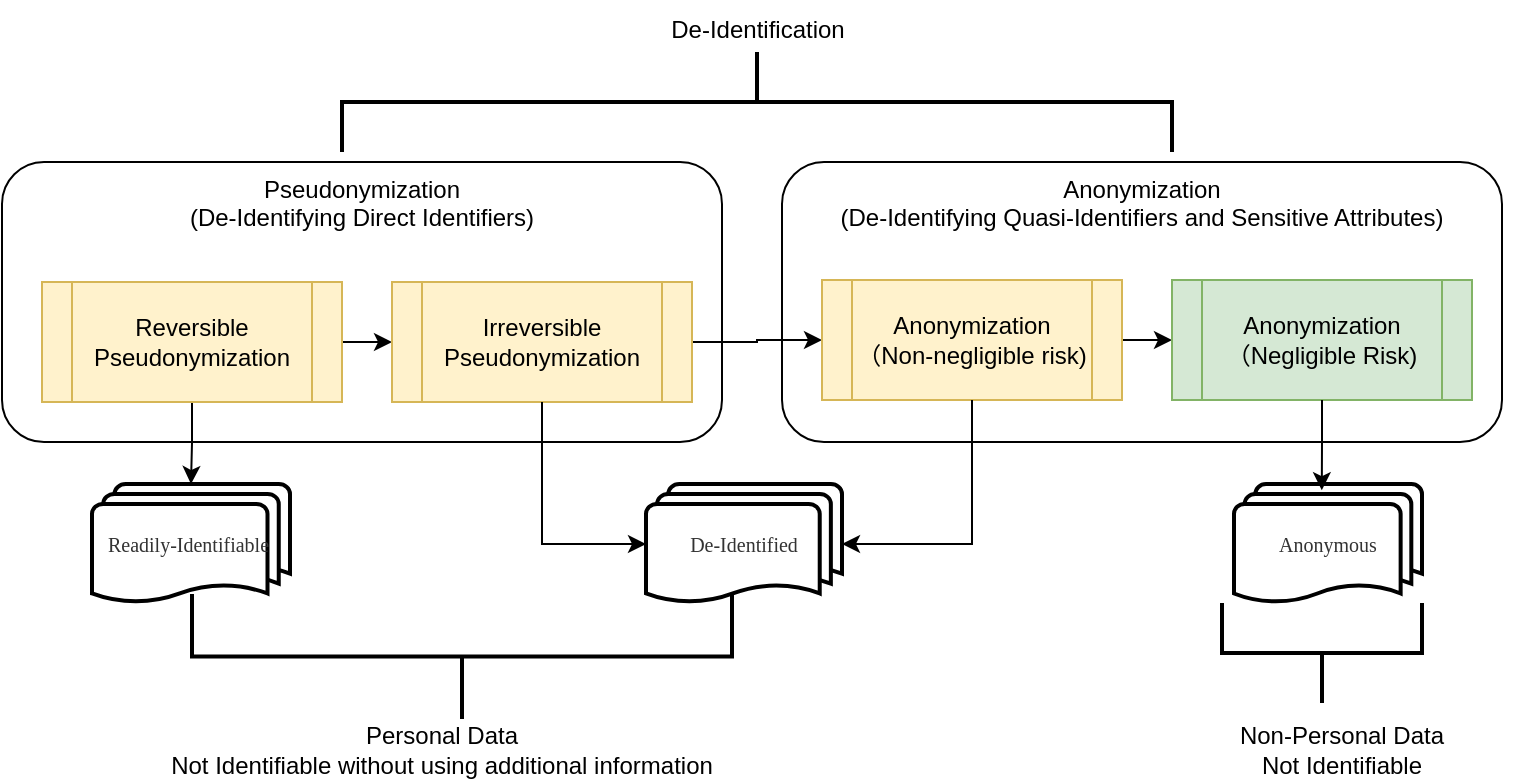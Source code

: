 <mxfile version="27.0.9">
  <diagram name="Page-1" id="DC2pnpQPsMaWloe6qrdB">
    <mxGraphModel dx="815" dy="444" grid="1" gridSize="10" guides="1" tooltips="1" connect="1" arrows="1" fold="1" page="1" pageScale="1" pageWidth="850" pageHeight="1100" math="0" shadow="0">
      <root>
        <mxCell id="0" />
        <mxCell id="1" parent="0" />
        <mxCell id="Whh8B8QUoMx5QqMh04Pi-30" value="&lt;div&gt;Anonymization&lt;/div&gt;(De-Identifying Quasi-Identifiers and Sensitive Attributes)" style="rounded=1;whiteSpace=wrap;html=1;verticalAlign=top;" parent="1" vertex="1">
          <mxGeometry x="470" y="240" width="360" height="140" as="geometry" />
        </mxCell>
        <mxCell id="Whh8B8QUoMx5QqMh04Pi-8" value="&lt;div&gt;Pseudonymization&lt;/div&gt;(De-Identifying Direct Identifiers)" style="rounded=1;whiteSpace=wrap;html=1;verticalAlign=top;" parent="1" vertex="1">
          <mxGeometry x="80" y="240" width="360" height="140" as="geometry" />
        </mxCell>
        <mxCell id="goUDq_pYEBTL2sT22o5k-15" value="" style="edgeStyle=orthogonalEdgeStyle;rounded=0;orthogonalLoop=1;jettySize=auto;html=1;" edge="1" parent="1" source="Whh8B8QUoMx5QqMh04Pi-10" target="goUDq_pYEBTL2sT22o5k-9">
          <mxGeometry relative="1" as="geometry" />
        </mxCell>
        <mxCell id="goUDq_pYEBTL2sT22o5k-20" style="edgeStyle=orthogonalEdgeStyle;rounded=0;orthogonalLoop=1;jettySize=auto;html=1;exitX=1;exitY=0.5;exitDx=0;exitDy=0;entryX=0;entryY=0.5;entryDx=0;entryDy=0;" edge="1" parent="1" source="Whh8B8QUoMx5QqMh04Pi-10" target="Whh8B8QUoMx5QqMh04Pi-11">
          <mxGeometry relative="1" as="geometry" />
        </mxCell>
        <mxCell id="Whh8B8QUoMx5QqMh04Pi-10" value="Reversible Pseudonymization" style="shape=process;whiteSpace=wrap;html=1;backgroundOutline=1;fillColor=#fff2cc;strokeColor=#d6b656;" parent="1" vertex="1">
          <mxGeometry x="100" y="300" width="150" height="60" as="geometry" />
        </mxCell>
        <mxCell id="goUDq_pYEBTL2sT22o5k-21" style="edgeStyle=orthogonalEdgeStyle;rounded=0;orthogonalLoop=1;jettySize=auto;html=1;exitX=1;exitY=0.5;exitDx=0;exitDy=0;entryX=0;entryY=0.5;entryDx=0;entryDy=0;" edge="1" parent="1" source="Whh8B8QUoMx5QqMh04Pi-11" target="Whh8B8QUoMx5QqMh04Pi-17">
          <mxGeometry relative="1" as="geometry" />
        </mxCell>
        <mxCell id="Whh8B8QUoMx5QqMh04Pi-11" value="Irreversible Pseudonymization" style="shape=process;whiteSpace=wrap;html=1;backgroundOutline=1;fillColor=#fff2cc;strokeColor=#d6b656;" parent="1" vertex="1">
          <mxGeometry x="275" y="300" width="150" height="60" as="geometry" />
        </mxCell>
        <mxCell id="Whh8B8QUoMx5QqMh04Pi-15" value="&lt;div&gt;Personal Data&lt;/div&gt;Not Identifiable without using additional information" style="text;html=1;align=center;verticalAlign=middle;whiteSpace=wrap;rounded=0;" parent="1" vertex="1">
          <mxGeometry x="130" y="518.5" width="340" height="30" as="geometry" />
        </mxCell>
        <mxCell id="Whh8B8QUoMx5QqMh04Pi-16" value="&lt;div&gt;Non-Personal Data&lt;/div&gt;Not Identifiable" style="text;html=1;align=center;verticalAlign=middle;whiteSpace=wrap;rounded=0;" parent="1" vertex="1">
          <mxGeometry x="660" y="518.5" width="180" height="30" as="geometry" />
        </mxCell>
        <mxCell id="goUDq_pYEBTL2sT22o5k-22" style="edgeStyle=orthogonalEdgeStyle;rounded=0;orthogonalLoop=1;jettySize=auto;html=1;exitX=1;exitY=0.5;exitDx=0;exitDy=0;entryX=0;entryY=0.5;entryDx=0;entryDy=0;" edge="1" parent="1" source="Whh8B8QUoMx5QqMh04Pi-17" target="goUDq_pYEBTL2sT22o5k-1">
          <mxGeometry relative="1" as="geometry" />
        </mxCell>
        <mxCell id="Whh8B8QUoMx5QqMh04Pi-17" value="Anonymization （Non-negligible risk)" style="shape=process;whiteSpace=wrap;html=1;backgroundOutline=1;fillColor=#fff2cc;strokeColor=#d6b656;" parent="1" vertex="1">
          <mxGeometry x="490" y="299" width="150" height="60" as="geometry" />
        </mxCell>
        <mxCell id="goUDq_pYEBTL2sT22o5k-1" value="Anonymization （Negligible&amp;nbsp;Risk)" style="shape=process;whiteSpace=wrap;html=1;backgroundOutline=1;fillColor=#d5e8d4;strokeColor=#82b366;" vertex="1" parent="1">
          <mxGeometry x="665" y="299" width="150" height="60" as="geometry" />
        </mxCell>
        <mxCell id="goUDq_pYEBTL2sT22o5k-2" value="" style="strokeWidth=2;html=1;shape=mxgraph.flowchart.annotation_2;align=left;labelPosition=right;pointerEvents=1;rotation=-90;" vertex="1" parent="1">
          <mxGeometry x="278.75" y="352.25" width="62.5" height="270" as="geometry" />
        </mxCell>
        <mxCell id="goUDq_pYEBTL2sT22o5k-3" value="" style="strokeWidth=2;html=1;shape=mxgraph.flowchart.annotation_2;align=left;labelPosition=right;pointerEvents=1;rotation=-90;" vertex="1" parent="1">
          <mxGeometry x="715" y="435.5" width="50" height="100" as="geometry" />
        </mxCell>
        <mxCell id="goUDq_pYEBTL2sT22o5k-4" value="" style="strokeWidth=2;html=1;shape=mxgraph.flowchart.annotation_2;align=left;labelPosition=right;pointerEvents=1;rotation=90;" vertex="1" parent="1">
          <mxGeometry x="432.5" y="2.5" width="50" height="415" as="geometry" />
        </mxCell>
        <mxCell id="goUDq_pYEBTL2sT22o5k-5" value="&lt;div&gt;De-Identification&lt;/div&gt;" style="text;html=1;align=center;verticalAlign=middle;whiteSpace=wrap;rounded=0;" vertex="1" parent="1">
          <mxGeometry x="392.5" y="159" width="130" height="30" as="geometry" />
        </mxCell>
        <mxCell id="goUDq_pYEBTL2sT22o5k-9" value="&lt;span style=&quot;box-sizing: border-box; caret-color: rgb(51, 51, 51); color: rgb(51, 51, 51); font-family: verdana; text-align: start;&quot;&gt;&lt;font style=&quot;font-size: 10px;&quot;&gt;Readily-Identifiable&lt;span style=&quot;&quot; class=&quot;Apple-converted-space&quot;&gt;&amp;nbsp;&lt;/span&gt;&lt;/font&gt;&lt;/span&gt;" style="strokeWidth=2;html=1;shape=mxgraph.flowchart.multi-document;whiteSpace=wrap;" vertex="1" parent="1">
          <mxGeometry x="125" y="401" width="99" height="60" as="geometry" />
        </mxCell>
        <mxCell id="goUDq_pYEBTL2sT22o5k-10" value="&lt;span style=&quot;box-sizing: border-box; caret-color: rgb(51, 51, 51); color: rgb(51, 51, 51); font-family: verdana; text-align: start;&quot;&gt;&lt;font style=&quot;font-size: 10px;&quot;&gt;De-Identified&lt;/font&gt;&lt;/span&gt;" style="strokeWidth=2;html=1;shape=mxgraph.flowchart.multi-document;whiteSpace=wrap;" vertex="1" parent="1">
          <mxGeometry x="402" y="401" width="98" height="60" as="geometry" />
        </mxCell>
        <mxCell id="goUDq_pYEBTL2sT22o5k-11" value="&lt;span style=&quot;box-sizing: border-box; caret-color: rgb(51, 51, 51); color: rgb(51, 51, 51); font-family: verdana; text-align: start;&quot;&gt;&lt;font style=&quot;font-size: 10px;&quot;&gt;Anonymous&lt;/font&gt;&lt;/span&gt;" style="strokeWidth=2;html=1;shape=mxgraph.flowchart.multi-document;whiteSpace=wrap;" vertex="1" parent="1">
          <mxGeometry x="696" y="401" width="94" height="60" as="geometry" />
        </mxCell>
        <mxCell id="goUDq_pYEBTL2sT22o5k-16" style="edgeStyle=orthogonalEdgeStyle;rounded=0;orthogonalLoop=1;jettySize=auto;html=1;entryX=0;entryY=0.5;entryDx=0;entryDy=0;entryPerimeter=0;" edge="1" parent="1" source="Whh8B8QUoMx5QqMh04Pi-11" target="goUDq_pYEBTL2sT22o5k-10">
          <mxGeometry relative="1" as="geometry" />
        </mxCell>
        <mxCell id="goUDq_pYEBTL2sT22o5k-17" style="edgeStyle=orthogonalEdgeStyle;rounded=0;orthogonalLoop=1;jettySize=auto;html=1;entryX=1;entryY=0.5;entryDx=0;entryDy=0;entryPerimeter=0;" edge="1" parent="1" source="Whh8B8QUoMx5QqMh04Pi-17" target="goUDq_pYEBTL2sT22o5k-10">
          <mxGeometry relative="1" as="geometry" />
        </mxCell>
        <mxCell id="goUDq_pYEBTL2sT22o5k-18" style="edgeStyle=orthogonalEdgeStyle;rounded=0;orthogonalLoop=1;jettySize=auto;html=1;entryX=0.467;entryY=0.052;entryDx=0;entryDy=0;entryPerimeter=0;" edge="1" parent="1" source="goUDq_pYEBTL2sT22o5k-1" target="goUDq_pYEBTL2sT22o5k-11">
          <mxGeometry relative="1" as="geometry" />
        </mxCell>
      </root>
    </mxGraphModel>
  </diagram>
</mxfile>
